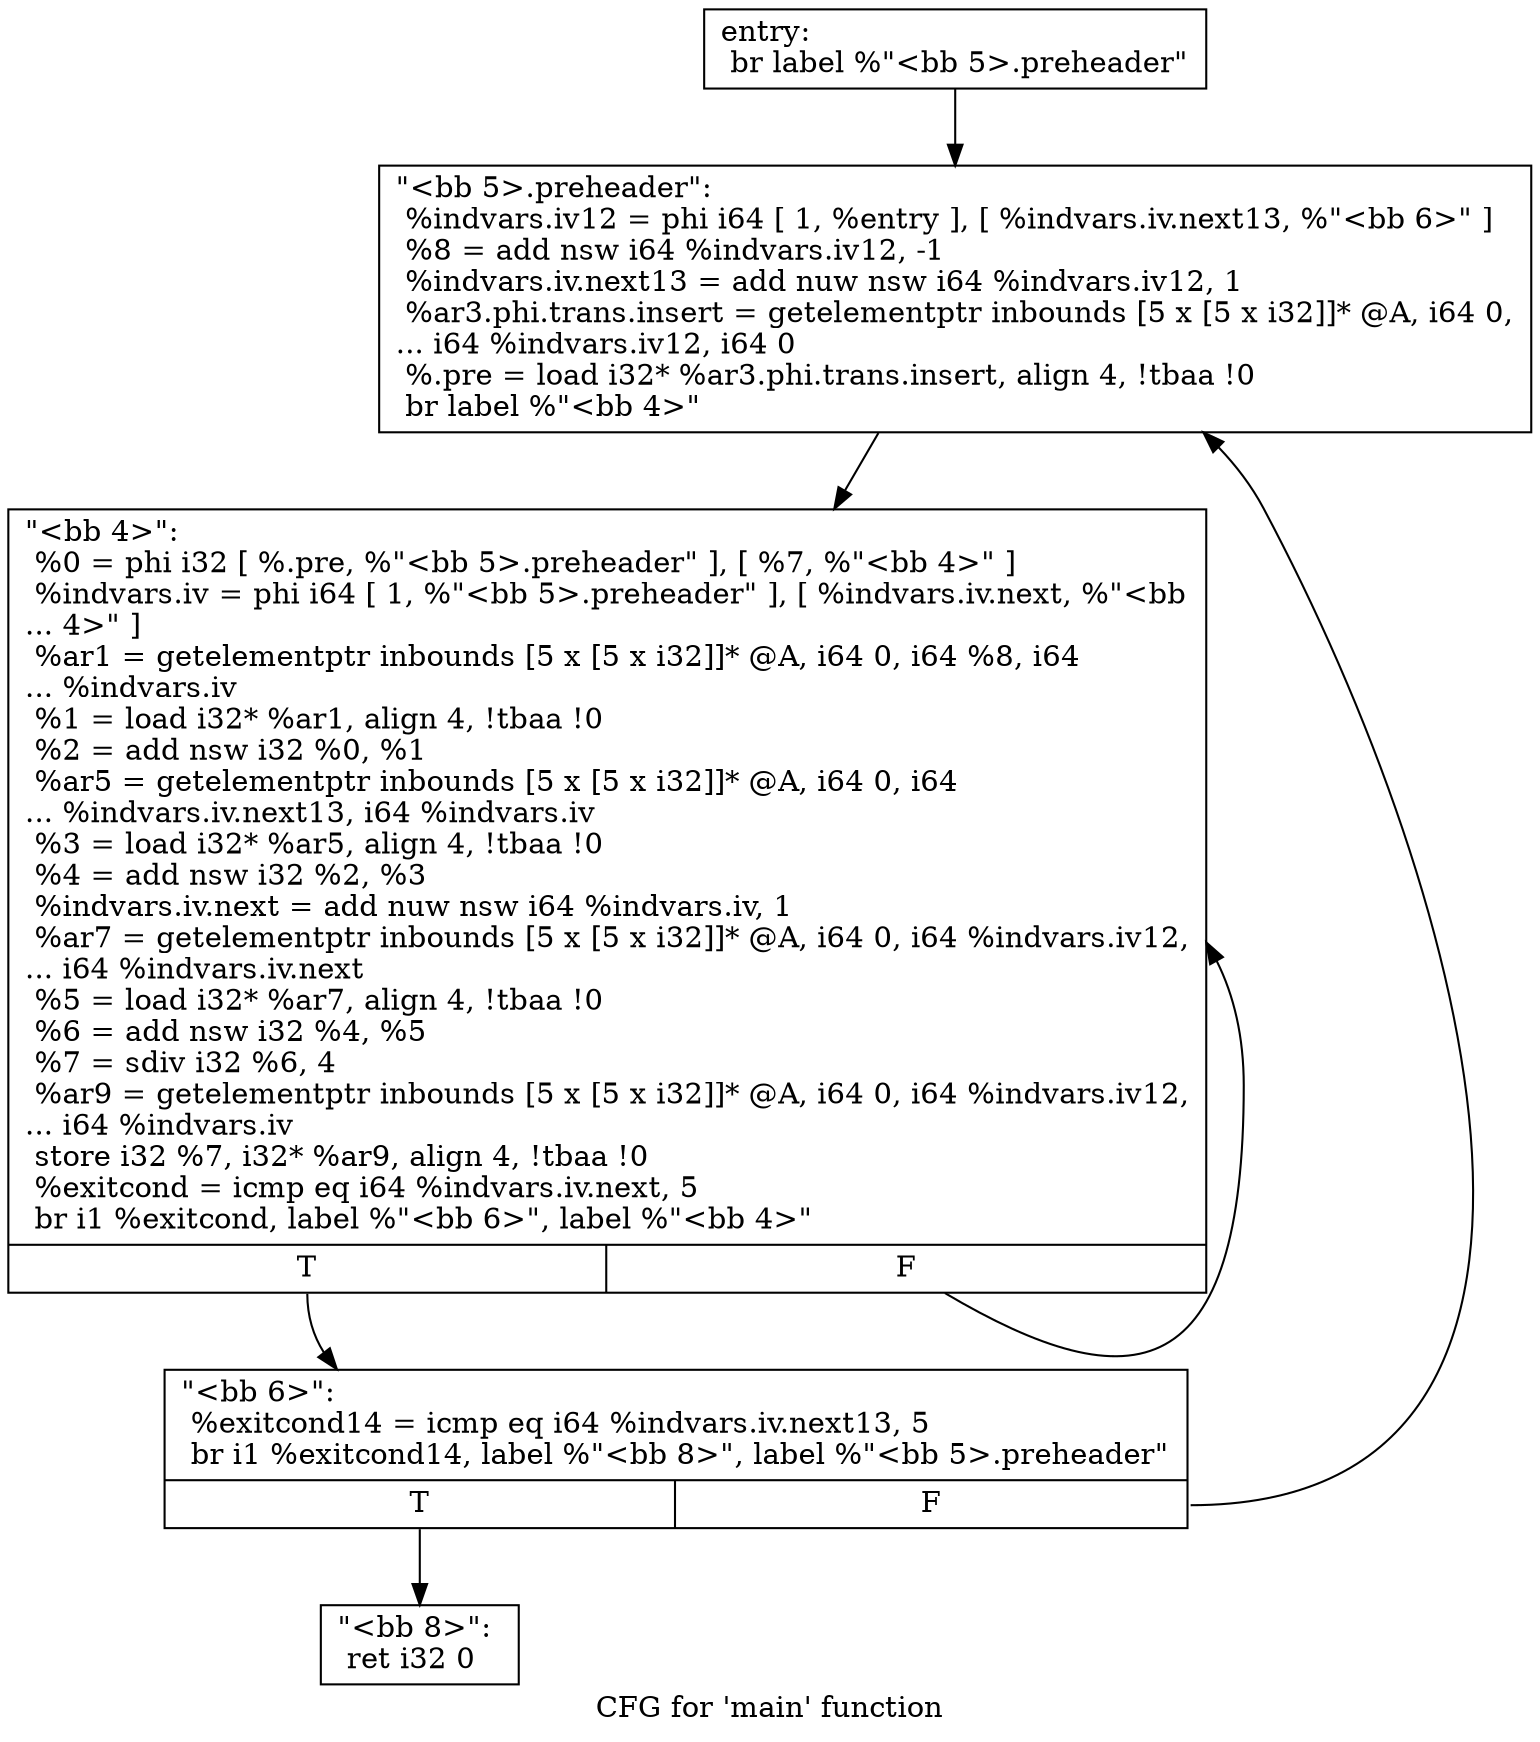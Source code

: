 digraph "CFG for 'main' function" {
	label="CFG for 'main' function";

	Node0xb04060 [shape=record,label="{entry:\l  br label %\"\<bb 5\>.preheader\"\l}"];
	Node0xb04060 -> Node0xb041a0;
	Node0xb11110 [shape=record,label="{\"\<bb 4\>\":                                         \l  %0 = phi i32 [ %.pre, %\"\<bb 5\>.preheader\" ], [ %7, %\"\<bb 4\>\" ]\l  %indvars.iv = phi i64 [ 1, %\"\<bb 5\>.preheader\" ], [ %indvars.iv.next, %\"\<bb\l... 4\>\" ]\l  %ar1 = getelementptr inbounds [5 x [5 x i32]]* @A, i64 0, i64 %8, i64\l... %indvars.iv\l  %1 = load i32* %ar1, align 4, !tbaa !0\l  %2 = add nsw i32 %0, %1\l  %ar5 = getelementptr inbounds [5 x [5 x i32]]* @A, i64 0, i64\l... %indvars.iv.next13, i64 %indvars.iv\l  %3 = load i32* %ar5, align 4, !tbaa !0\l  %4 = add nsw i32 %2, %3\l  %indvars.iv.next = add nuw nsw i64 %indvars.iv, 1\l  %ar7 = getelementptr inbounds [5 x [5 x i32]]* @A, i64 0, i64 %indvars.iv12,\l... i64 %indvars.iv.next\l  %5 = load i32* %ar7, align 4, !tbaa !0\l  %6 = add nsw i32 %4, %5\l  %7 = sdiv i32 %6, 4\l  %ar9 = getelementptr inbounds [5 x [5 x i32]]* @A, i64 0, i64 %indvars.iv12,\l... i64 %indvars.iv\l  store i32 %7, i32* %ar9, align 4, !tbaa !0\l  %exitcond = icmp eq i64 %indvars.iv.next, 5\l  br i1 %exitcond, label %\"\<bb 6\>\", label %\"\<bb 4\>\"\l|{<s0>T|<s1>F}}"];
	Node0xb11110:s0 -> Node0xb154e0;
	Node0xb11110:s1 -> Node0xb11110;
	Node0xb154e0 [shape=record,label="{\"\<bb 6\>\":                                         \l  %exitcond14 = icmp eq i64 %indvars.iv.next13, 5\l  br i1 %exitcond14, label %\"\<bb 8\>\", label %\"\<bb 5\>.preheader\"\l|{<s0>T|<s1>F}}"];
	Node0xb154e0:s0 -> Node0xb156d0;
	Node0xb154e0:s1 -> Node0xb041a0;
	Node0xb041a0 [shape=record,label="{\"\<bb 5\>.preheader\":                               \l  %indvars.iv12 = phi i64 [ 1, %entry ], [ %indvars.iv.next13, %\"\<bb 6\>\" ]\l  %8 = add nsw i64 %indvars.iv12, -1\l  %indvars.iv.next13 = add nuw nsw i64 %indvars.iv12, 1\l  %ar3.phi.trans.insert = getelementptr inbounds [5 x [5 x i32]]* @A, i64 0,\l... i64 %indvars.iv12, i64 0\l  %.pre = load i32* %ar3.phi.trans.insert, align 4, !tbaa !0\l  br label %\"\<bb 4\>\"\l}"];
	Node0xb041a0 -> Node0xb11110;
	Node0xb156d0 [shape=record,label="{\"\<bb 8\>\":                                         \l  ret i32 0\l}"];
}
